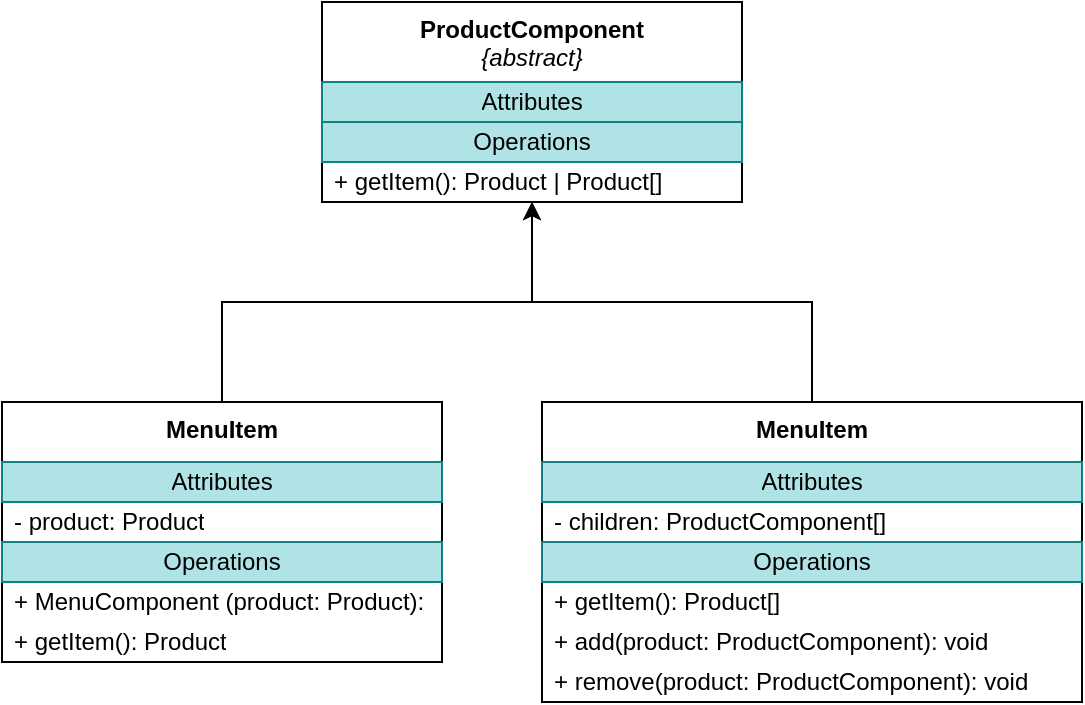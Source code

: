 <mxfile version="21.4.0" type="device">
  <diagram name="Page-1" id="UIKAJYA0lJOdj49VLDHR">
    <mxGraphModel dx="989" dy="523" grid="1" gridSize="10" guides="1" tooltips="1" connect="1" arrows="1" fold="1" page="1" pageScale="1" pageWidth="850" pageHeight="1100" math="0" shadow="0">
      <root>
        <mxCell id="0" />
        <mxCell id="1" parent="0" />
        <mxCell id="LbGtyf0Ze_z5fDAbs6Qm-1" value="&lt;div&gt;&lt;b&gt;ProductComponent&lt;/b&gt;&lt;/div&gt;&lt;div&gt;&lt;i&gt;{abstract}&lt;/i&gt;&lt;br&gt;&lt;/div&gt;" style="swimlane;fontStyle=0;align=center;verticalAlign=top;childLayout=stackLayout;horizontal=1;startSize=40;horizontalStack=0;resizeParent=1;resizeParentMax=0;resizeLast=0;collapsible=0;marginBottom=0;html=1;whiteSpace=wrap;" vertex="1" parent="1">
          <mxGeometry x="190" y="30" width="210" height="100" as="geometry" />
        </mxCell>
        <mxCell id="LbGtyf0Ze_z5fDAbs6Qm-2" value="Attributes" style="text;html=1;strokeColor=#0e8088;fillColor=#b0e3e6;align=center;verticalAlign=middle;spacingLeft=4;spacingRight=4;overflow=hidden;rotatable=0;points=[[0,0.5],[1,0.5]];portConstraint=eastwest;whiteSpace=wrap;" vertex="1" parent="LbGtyf0Ze_z5fDAbs6Qm-1">
          <mxGeometry y="40" width="210" height="20" as="geometry" />
        </mxCell>
        <mxCell id="LbGtyf0Ze_z5fDAbs6Qm-7" value="Operations" style="text;html=1;strokeColor=#0e8088;fillColor=#b0e3e6;align=center;verticalAlign=middle;spacingLeft=4;spacingRight=4;overflow=hidden;rotatable=0;points=[[0,0.5],[1,0.5]];portConstraint=eastwest;whiteSpace=wrap;" vertex="1" parent="LbGtyf0Ze_z5fDAbs6Qm-1">
          <mxGeometry y="60" width="210" height="20" as="geometry" />
        </mxCell>
        <mxCell id="LbGtyf0Ze_z5fDAbs6Qm-3" value="+ getItem(): Product | Product[]" style="text;html=1;strokeColor=none;fillColor=none;align=left;verticalAlign=middle;spacingLeft=4;spacingRight=4;overflow=hidden;rotatable=0;points=[[0,0.5],[1,0.5]];portConstraint=eastwest;whiteSpace=wrap;" vertex="1" parent="LbGtyf0Ze_z5fDAbs6Qm-1">
          <mxGeometry y="80" width="210" height="20" as="geometry" />
        </mxCell>
        <mxCell id="LbGtyf0Ze_z5fDAbs6Qm-23" style="edgeStyle=orthogonalEdgeStyle;rounded=0;orthogonalLoop=1;jettySize=auto;html=1;" edge="1" parent="1" source="LbGtyf0Ze_z5fDAbs6Qm-9" target="LbGtyf0Ze_z5fDAbs6Qm-1">
          <mxGeometry relative="1" as="geometry" />
        </mxCell>
        <mxCell id="LbGtyf0Ze_z5fDAbs6Qm-9" value="&lt;b&gt;MenuItem&lt;/b&gt;" style="swimlane;fontStyle=0;align=center;verticalAlign=top;childLayout=stackLayout;horizontal=1;startSize=30;horizontalStack=0;resizeParent=1;resizeParentMax=0;resizeLast=0;collapsible=0;marginBottom=0;html=1;whiteSpace=wrap;" vertex="1" parent="1">
          <mxGeometry x="30" y="230" width="220" height="130" as="geometry" />
        </mxCell>
        <mxCell id="LbGtyf0Ze_z5fDAbs6Qm-10" value="Attributes" style="text;html=1;strokeColor=#0e8088;fillColor=#b0e3e6;align=center;verticalAlign=middle;spacingLeft=4;spacingRight=4;overflow=hidden;rotatable=0;points=[[0,0.5],[1,0.5]];portConstraint=eastwest;whiteSpace=wrap;" vertex="1" parent="LbGtyf0Ze_z5fDAbs6Qm-9">
          <mxGeometry y="30" width="220" height="20" as="geometry" />
        </mxCell>
        <mxCell id="LbGtyf0Ze_z5fDAbs6Qm-11" value="- product: Product" style="text;html=1;strokeColor=none;fillColor=none;align=left;verticalAlign=middle;spacingLeft=4;spacingRight=4;overflow=hidden;rotatable=0;points=[[0,0.5],[1,0.5]];portConstraint=eastwest;whiteSpace=wrap;" vertex="1" parent="LbGtyf0Ze_z5fDAbs6Qm-9">
          <mxGeometry y="50" width="220" height="20" as="geometry" />
        </mxCell>
        <mxCell id="LbGtyf0Ze_z5fDAbs6Qm-14" value="Operations" style="text;html=1;strokeColor=#0e8088;fillColor=#b0e3e6;align=center;verticalAlign=middle;spacingLeft=4;spacingRight=4;overflow=hidden;rotatable=0;points=[[0,0.5],[1,0.5]];portConstraint=eastwest;whiteSpace=wrap;" vertex="1" parent="LbGtyf0Ze_z5fDAbs6Qm-9">
          <mxGeometry y="70" width="220" height="20" as="geometry" />
        </mxCell>
        <mxCell id="LbGtyf0Ze_z5fDAbs6Qm-15" value="+ MenuComponent (product: Product): void" style="text;html=1;strokeColor=none;fillColor=none;align=left;verticalAlign=middle;spacingLeft=4;spacingRight=4;overflow=hidden;rotatable=0;points=[[0,0.5],[1,0.5]];portConstraint=eastwest;whiteSpace=wrap;" vertex="1" parent="LbGtyf0Ze_z5fDAbs6Qm-9">
          <mxGeometry y="90" width="220" height="20" as="geometry" />
        </mxCell>
        <mxCell id="LbGtyf0Ze_z5fDAbs6Qm-24" value="&lt;div&gt;+ getItem(): Product&lt;/div&gt;" style="text;html=1;strokeColor=none;fillColor=none;align=left;verticalAlign=middle;spacingLeft=4;spacingRight=4;overflow=hidden;rotatable=0;points=[[0,0.5],[1,0.5]];portConstraint=eastwest;whiteSpace=wrap;" vertex="1" parent="LbGtyf0Ze_z5fDAbs6Qm-9">
          <mxGeometry y="110" width="220" height="20" as="geometry" />
        </mxCell>
        <mxCell id="LbGtyf0Ze_z5fDAbs6Qm-32" style="edgeStyle=orthogonalEdgeStyle;rounded=0;orthogonalLoop=1;jettySize=auto;html=1;" edge="1" parent="1" source="LbGtyf0Ze_z5fDAbs6Qm-25" target="LbGtyf0Ze_z5fDAbs6Qm-1">
          <mxGeometry relative="1" as="geometry" />
        </mxCell>
        <mxCell id="LbGtyf0Ze_z5fDAbs6Qm-25" value="&lt;b&gt;MenuItem&lt;/b&gt;" style="swimlane;fontStyle=0;align=center;verticalAlign=top;childLayout=stackLayout;horizontal=1;startSize=30;horizontalStack=0;resizeParent=1;resizeParentMax=0;resizeLast=0;collapsible=0;marginBottom=0;html=1;whiteSpace=wrap;" vertex="1" parent="1">
          <mxGeometry x="300" y="230" width="270" height="150" as="geometry" />
        </mxCell>
        <mxCell id="LbGtyf0Ze_z5fDAbs6Qm-26" value="Attributes" style="text;html=1;strokeColor=#0e8088;fillColor=#b0e3e6;align=center;verticalAlign=middle;spacingLeft=4;spacingRight=4;overflow=hidden;rotatable=0;points=[[0,0.5],[1,0.5]];portConstraint=eastwest;whiteSpace=wrap;" vertex="1" parent="LbGtyf0Ze_z5fDAbs6Qm-25">
          <mxGeometry y="30" width="270" height="20" as="geometry" />
        </mxCell>
        <mxCell id="LbGtyf0Ze_z5fDAbs6Qm-27" value="- children: ProductComponent[]" style="text;html=1;strokeColor=none;fillColor=none;align=left;verticalAlign=middle;spacingLeft=4;spacingRight=4;overflow=hidden;rotatable=0;points=[[0,0.5],[1,0.5]];portConstraint=eastwest;whiteSpace=wrap;" vertex="1" parent="LbGtyf0Ze_z5fDAbs6Qm-25">
          <mxGeometry y="50" width="270" height="20" as="geometry" />
        </mxCell>
        <mxCell id="LbGtyf0Ze_z5fDAbs6Qm-28" value="Operations" style="text;html=1;strokeColor=#0e8088;fillColor=#b0e3e6;align=center;verticalAlign=middle;spacingLeft=4;spacingRight=4;overflow=hidden;rotatable=0;points=[[0,0.5],[1,0.5]];portConstraint=eastwest;whiteSpace=wrap;" vertex="1" parent="LbGtyf0Ze_z5fDAbs6Qm-25">
          <mxGeometry y="70" width="270" height="20" as="geometry" />
        </mxCell>
        <mxCell id="LbGtyf0Ze_z5fDAbs6Qm-30" value="&lt;div&gt;+ getItem(): Product[]&lt;br&gt;&lt;/div&gt;" style="text;html=1;strokeColor=none;fillColor=none;align=left;verticalAlign=middle;spacingLeft=4;spacingRight=4;overflow=hidden;rotatable=0;points=[[0,0.5],[1,0.5]];portConstraint=eastwest;whiteSpace=wrap;" vertex="1" parent="LbGtyf0Ze_z5fDAbs6Qm-25">
          <mxGeometry y="90" width="270" height="20" as="geometry" />
        </mxCell>
        <mxCell id="LbGtyf0Ze_z5fDAbs6Qm-29" value="+ add(product: ProductComponent): void" style="text;html=1;strokeColor=none;fillColor=none;align=left;verticalAlign=middle;spacingLeft=4;spacingRight=4;overflow=hidden;rotatable=0;points=[[0,0.5],[1,0.5]];portConstraint=eastwest;whiteSpace=wrap;" vertex="1" parent="LbGtyf0Ze_z5fDAbs6Qm-25">
          <mxGeometry y="110" width="270" height="20" as="geometry" />
        </mxCell>
        <mxCell id="LbGtyf0Ze_z5fDAbs6Qm-31" value="+ remove(product: ProductComponent): void" style="text;html=1;strokeColor=none;fillColor=none;align=left;verticalAlign=middle;spacingLeft=4;spacingRight=4;overflow=hidden;rotatable=0;points=[[0,0.5],[1,0.5]];portConstraint=eastwest;whiteSpace=wrap;" vertex="1" parent="LbGtyf0Ze_z5fDAbs6Qm-25">
          <mxGeometry y="130" width="270" height="20" as="geometry" />
        </mxCell>
      </root>
    </mxGraphModel>
  </diagram>
</mxfile>
